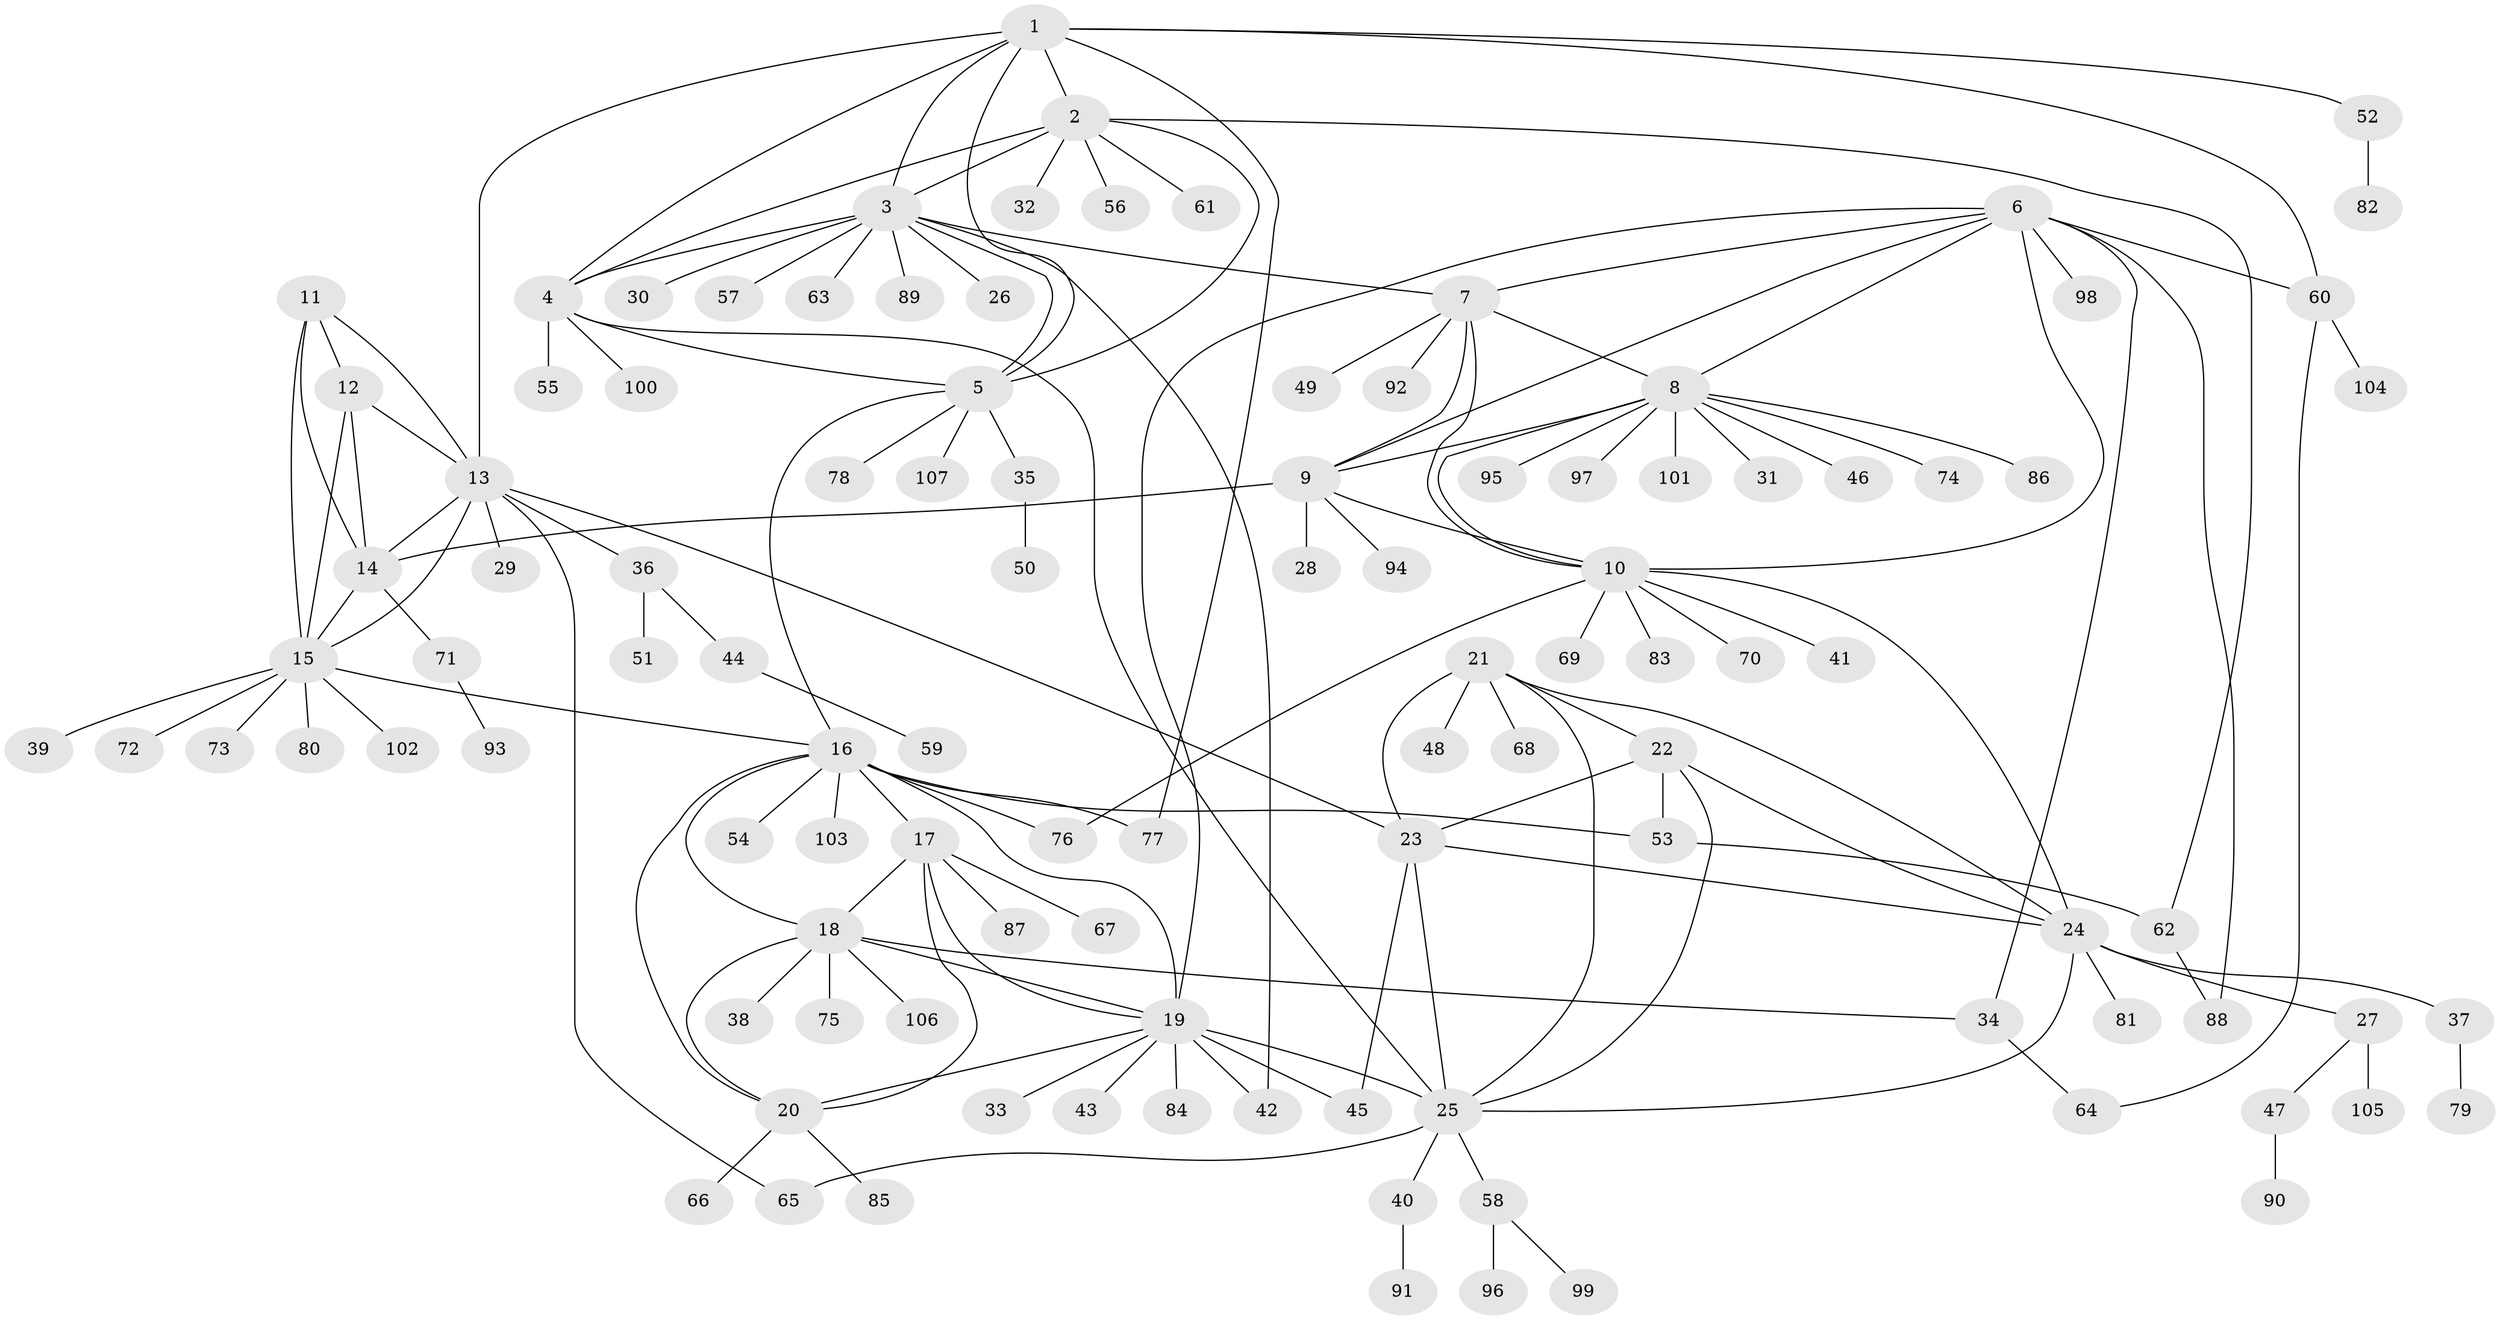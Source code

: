 // coarse degree distribution, {14: 0.012345679012345678, 6: 0.012345679012345678, 5: 0.06172839506172839, 7: 0.04938271604938271, 11: 0.024691358024691357, 9: 0.012345679012345678, 8: 0.037037037037037035, 3: 0.04938271604938271, 10: 0.012345679012345678, 1: 0.5925925925925926, 2: 0.1111111111111111, 4: 0.024691358024691357}
// Generated by graph-tools (version 1.1) at 2025/42/03/06/25 10:42:08]
// undirected, 107 vertices, 153 edges
graph export_dot {
graph [start="1"]
  node [color=gray90,style=filled];
  1;
  2;
  3;
  4;
  5;
  6;
  7;
  8;
  9;
  10;
  11;
  12;
  13;
  14;
  15;
  16;
  17;
  18;
  19;
  20;
  21;
  22;
  23;
  24;
  25;
  26;
  27;
  28;
  29;
  30;
  31;
  32;
  33;
  34;
  35;
  36;
  37;
  38;
  39;
  40;
  41;
  42;
  43;
  44;
  45;
  46;
  47;
  48;
  49;
  50;
  51;
  52;
  53;
  54;
  55;
  56;
  57;
  58;
  59;
  60;
  61;
  62;
  63;
  64;
  65;
  66;
  67;
  68;
  69;
  70;
  71;
  72;
  73;
  74;
  75;
  76;
  77;
  78;
  79;
  80;
  81;
  82;
  83;
  84;
  85;
  86;
  87;
  88;
  89;
  90;
  91;
  92;
  93;
  94;
  95;
  96;
  97;
  98;
  99;
  100;
  101;
  102;
  103;
  104;
  105;
  106;
  107;
  1 -- 2;
  1 -- 3;
  1 -- 4;
  1 -- 5;
  1 -- 13;
  1 -- 52;
  1 -- 60;
  1 -- 77;
  2 -- 3;
  2 -- 4;
  2 -- 5;
  2 -- 32;
  2 -- 56;
  2 -- 61;
  2 -- 62;
  3 -- 4;
  3 -- 5;
  3 -- 7;
  3 -- 26;
  3 -- 30;
  3 -- 42;
  3 -- 57;
  3 -- 63;
  3 -- 89;
  4 -- 5;
  4 -- 25;
  4 -- 55;
  4 -- 100;
  5 -- 16;
  5 -- 35;
  5 -- 78;
  5 -- 107;
  6 -- 7;
  6 -- 8;
  6 -- 9;
  6 -- 10;
  6 -- 19;
  6 -- 34;
  6 -- 60;
  6 -- 88;
  6 -- 98;
  7 -- 8;
  7 -- 9;
  7 -- 10;
  7 -- 49;
  7 -- 92;
  8 -- 9;
  8 -- 10;
  8 -- 31;
  8 -- 46;
  8 -- 74;
  8 -- 86;
  8 -- 95;
  8 -- 97;
  8 -- 101;
  9 -- 10;
  9 -- 14;
  9 -- 28;
  9 -- 94;
  10 -- 24;
  10 -- 41;
  10 -- 69;
  10 -- 70;
  10 -- 76;
  10 -- 83;
  11 -- 12;
  11 -- 13;
  11 -- 14;
  11 -- 15;
  12 -- 13;
  12 -- 14;
  12 -- 15;
  13 -- 14;
  13 -- 15;
  13 -- 23;
  13 -- 29;
  13 -- 36;
  13 -- 65;
  14 -- 15;
  14 -- 71;
  15 -- 16;
  15 -- 39;
  15 -- 72;
  15 -- 73;
  15 -- 80;
  15 -- 102;
  16 -- 17;
  16 -- 18;
  16 -- 19;
  16 -- 20;
  16 -- 53;
  16 -- 54;
  16 -- 76;
  16 -- 77;
  16 -- 103;
  17 -- 18;
  17 -- 19;
  17 -- 20;
  17 -- 67;
  17 -- 87;
  18 -- 19;
  18 -- 20;
  18 -- 34;
  18 -- 38;
  18 -- 75;
  18 -- 106;
  19 -- 20;
  19 -- 25;
  19 -- 33;
  19 -- 42;
  19 -- 43;
  19 -- 45;
  19 -- 84;
  20 -- 66;
  20 -- 85;
  21 -- 22;
  21 -- 23;
  21 -- 24;
  21 -- 25;
  21 -- 48;
  21 -- 68;
  22 -- 23;
  22 -- 24;
  22 -- 25;
  22 -- 53;
  23 -- 24;
  23 -- 25;
  23 -- 45;
  24 -- 25;
  24 -- 27;
  24 -- 37;
  24 -- 81;
  25 -- 40;
  25 -- 58;
  25 -- 65;
  27 -- 47;
  27 -- 105;
  34 -- 64;
  35 -- 50;
  36 -- 44;
  36 -- 51;
  37 -- 79;
  40 -- 91;
  44 -- 59;
  47 -- 90;
  52 -- 82;
  53 -- 62;
  58 -- 96;
  58 -- 99;
  60 -- 64;
  60 -- 104;
  62 -- 88;
  71 -- 93;
}
